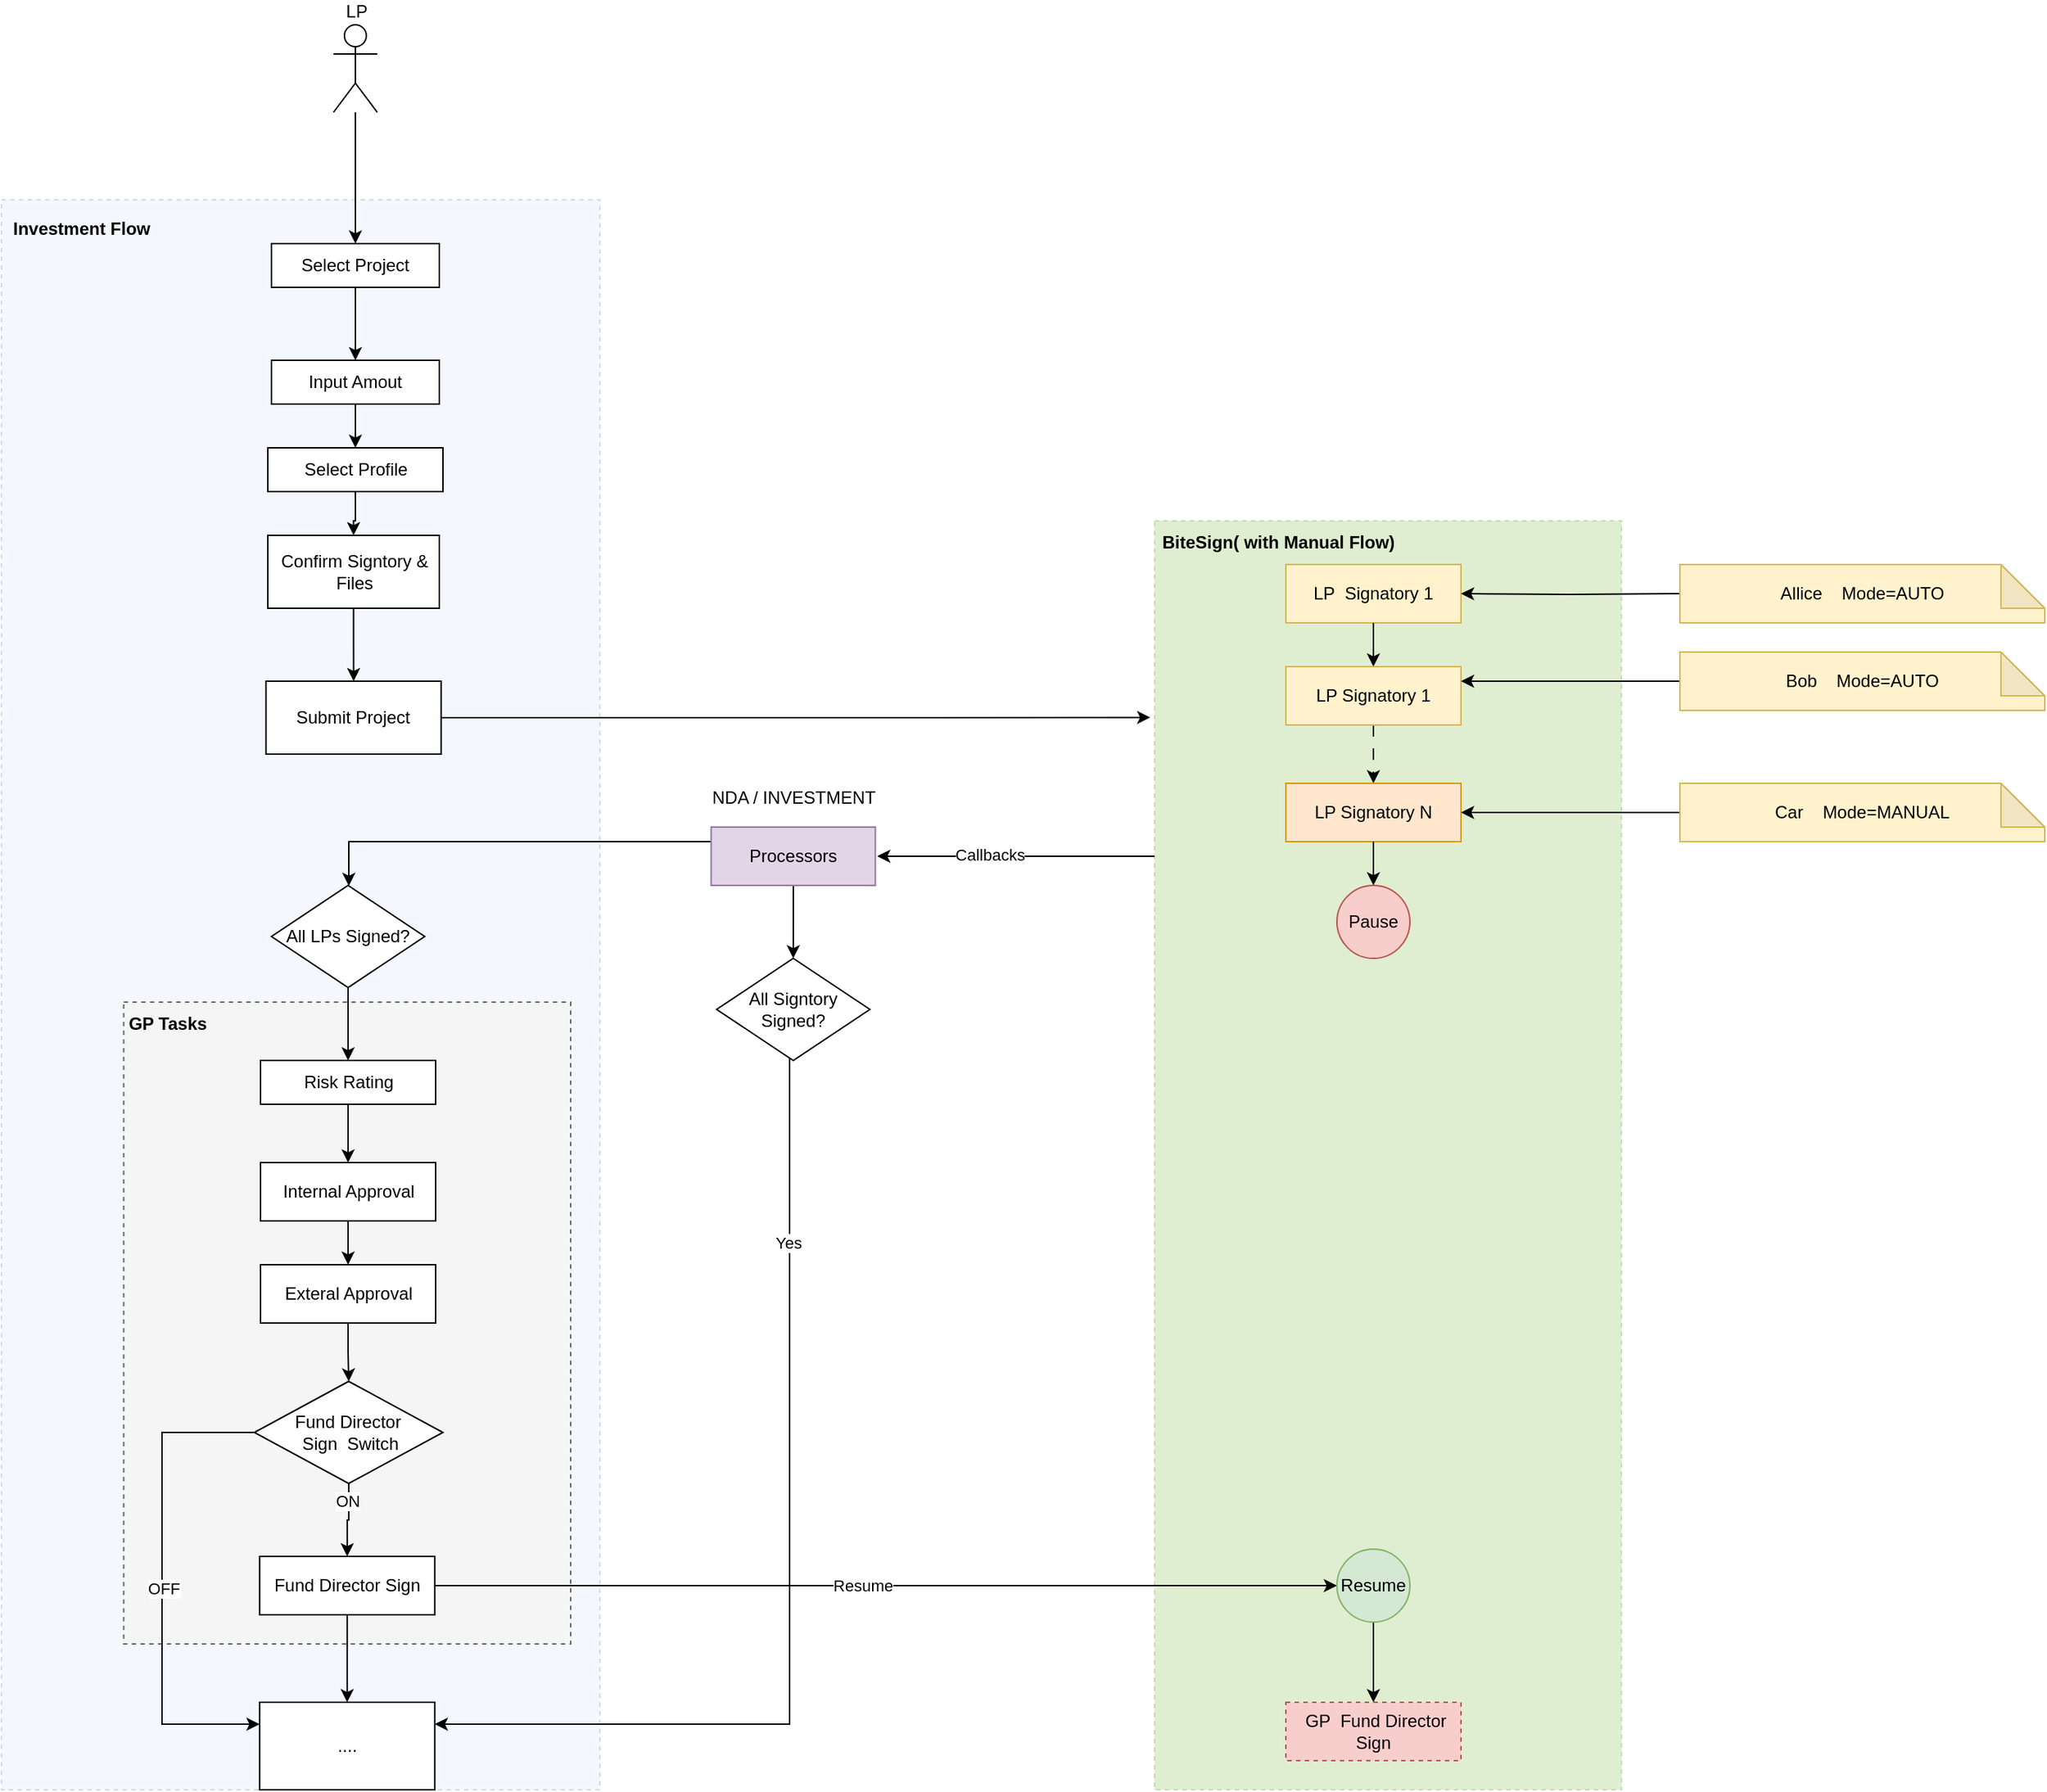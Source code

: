 <mxfile version="21.1.2" type="github">
  <diagram name="Page-1" id="3j_4Djr4VI8QAtpl-rAS">
    <mxGraphModel dx="2867" dy="1082" grid="1" gridSize="10" guides="1" tooltips="1" connect="1" arrows="1" fold="1" page="1" pageScale="1" pageWidth="850" pageHeight="1100" math="0" shadow="0">
      <root>
        <mxCell id="0" />
        <mxCell id="1" parent="0" />
        <mxCell id="GFIdRHL68V94x0YiN3ky-8" value="" style="rounded=0;whiteSpace=wrap;html=1;dashed=1;fillColor=#dae8fc;strokeColor=#6c8ebf;opacity=30;" vertex="1" parent="1">
          <mxGeometry x="-40" y="370" width="410" height="1090" as="geometry" />
        </mxCell>
        <mxCell id="GFIdRHL68V94x0YiN3ky-29" value="" style="rounded=0;whiteSpace=wrap;html=1;dashed=1;fillColor=#f5f5f5;fontColor=#333333;strokeColor=#666666;" vertex="1" parent="1">
          <mxGeometry x="43.75" y="920" width="306.25" height="440" as="geometry" />
        </mxCell>
        <mxCell id="GFIdRHL68V94x0YiN3ky-13" value="" style="edgeStyle=orthogonalEdgeStyle;rounded=0;orthogonalLoop=1;jettySize=auto;html=1;" edge="1" parent="1" source="GFIdRHL68V94x0YiN3ky-1" target="GFIdRHL68V94x0YiN3ky-12">
          <mxGeometry relative="1" as="geometry" />
        </mxCell>
        <mxCell id="GFIdRHL68V94x0YiN3ky-1" value="Input Amout" style="rounded=0;whiteSpace=wrap;html=1;" vertex="1" parent="1">
          <mxGeometry x="145" y="480" width="115" height="30" as="geometry" />
        </mxCell>
        <mxCell id="GFIdRHL68V94x0YiN3ky-4" value="" style="edgeStyle=orthogonalEdgeStyle;rounded=0;orthogonalLoop=1;jettySize=auto;html=1;" edge="1" parent="1" source="GFIdRHL68V94x0YiN3ky-2" target="GFIdRHL68V94x0YiN3ky-84">
          <mxGeometry relative="1" as="geometry">
            <mxPoint x="205" y="250" as="targetPoint" />
          </mxGeometry>
        </mxCell>
        <mxCell id="GFIdRHL68V94x0YiN3ky-2" value="LP" style="shape=umlActor;verticalLabelPosition=top;verticalAlign=bottom;html=1;outlineConnect=0;labelPosition=center;align=center;" vertex="1" parent="1">
          <mxGeometry x="187.5" y="250" width="30" height="60" as="geometry" />
        </mxCell>
        <mxCell id="GFIdRHL68V94x0YiN3ky-5" value="Investment Flow" style="text;html=1;strokeColor=none;fillColor=none;align=center;verticalAlign=middle;whiteSpace=wrap;rounded=0;fontStyle=1" vertex="1" parent="1">
          <mxGeometry x="-40" y="370" width="110" height="40" as="geometry" />
        </mxCell>
        <mxCell id="GFIdRHL68V94x0YiN3ky-15" value="" style="edgeStyle=orthogonalEdgeStyle;rounded=0;orthogonalLoop=1;jettySize=auto;html=1;" edge="1" parent="1" source="GFIdRHL68V94x0YiN3ky-12" target="GFIdRHL68V94x0YiN3ky-14">
          <mxGeometry relative="1" as="geometry" />
        </mxCell>
        <mxCell id="GFIdRHL68V94x0YiN3ky-12" value="Select Profile" style="rounded=0;whiteSpace=wrap;html=1;" vertex="1" parent="1">
          <mxGeometry x="142.5" y="540" width="120" height="30" as="geometry" />
        </mxCell>
        <mxCell id="GFIdRHL68V94x0YiN3ky-18" value="" style="edgeStyle=orthogonalEdgeStyle;rounded=0;orthogonalLoop=1;jettySize=auto;html=1;" edge="1" parent="1" source="GFIdRHL68V94x0YiN3ky-14" target="GFIdRHL68V94x0YiN3ky-16">
          <mxGeometry relative="1" as="geometry" />
        </mxCell>
        <mxCell id="GFIdRHL68V94x0YiN3ky-14" value="Confirm Signtory &amp;amp; Files" style="rounded=0;whiteSpace=wrap;html=1;" vertex="1" parent="1">
          <mxGeometry x="142.5" y="600" width="117.5" height="50" as="geometry" />
        </mxCell>
        <mxCell id="GFIdRHL68V94x0YiN3ky-108" style="edgeStyle=orthogonalEdgeStyle;rounded=0;orthogonalLoop=1;jettySize=auto;html=1;entryX=-0.009;entryY=0.155;entryDx=0;entryDy=0;entryPerimeter=0;" edge="1" parent="1" source="GFIdRHL68V94x0YiN3ky-16" target="GFIdRHL68V94x0YiN3ky-17">
          <mxGeometry relative="1" as="geometry" />
        </mxCell>
        <mxCell id="GFIdRHL68V94x0YiN3ky-16" value="Submit Project" style="rounded=0;whiteSpace=wrap;html=1;" vertex="1" parent="1">
          <mxGeometry x="141.25" y="700" width="120" height="50" as="geometry" />
        </mxCell>
        <mxCell id="GFIdRHL68V94x0YiN3ky-110" style="edgeStyle=orthogonalEdgeStyle;rounded=0;orthogonalLoop=1;jettySize=auto;html=1;" edge="1" parent="1" source="GFIdRHL68V94x0YiN3ky-17">
          <mxGeometry relative="1" as="geometry">
            <mxPoint x="560" y="820" as="targetPoint" />
            <Array as="points">
              <mxPoint x="680" y="820" />
              <mxPoint x="680" y="820" />
            </Array>
          </mxGeometry>
        </mxCell>
        <mxCell id="GFIdRHL68V94x0YiN3ky-111" value="Callbacks" style="edgeLabel;html=1;align=center;verticalAlign=middle;resizable=0;points=[];" vertex="1" connectable="0" parent="GFIdRHL68V94x0YiN3ky-110">
          <mxGeometry x="0.19" y="-1" relative="1" as="geometry">
            <mxPoint as="offset" />
          </mxGeometry>
        </mxCell>
        <mxCell id="GFIdRHL68V94x0YiN3ky-17" value="" style="rounded=0;whiteSpace=wrap;html=1;strokeColor=#2D7600;dashed=1;fillColor=#60a917;fontColor=#ffffff;opacity=20;" vertex="1" parent="1">
          <mxGeometry x="750" y="590" width="320" height="870" as="geometry" />
        </mxCell>
        <mxCell id="GFIdRHL68V94x0YiN3ky-19" value="BiteSign( with Manual Flow)" style="text;html=1;strokeColor=none;fillColor=none;align=center;verticalAlign=middle;whiteSpace=wrap;rounded=0;fontStyle=1" vertex="1" parent="1">
          <mxGeometry x="750" y="590" width="170" height="30" as="geometry" />
        </mxCell>
        <mxCell id="GFIdRHL68V94x0YiN3ky-52" value="" style="edgeStyle=orthogonalEdgeStyle;rounded=0;orthogonalLoop=1;jettySize=auto;html=1;dashed=1;dashPattern=8 8;" edge="1" parent="1" source="GFIdRHL68V94x0YiN3ky-60" target="GFIdRHL68V94x0YiN3ky-24">
          <mxGeometry relative="1" as="geometry">
            <Array as="points">
              <mxPoint x="900" y="740" />
              <mxPoint x="900" y="740" />
            </Array>
          </mxGeometry>
        </mxCell>
        <mxCell id="GFIdRHL68V94x0YiN3ky-23" value="LP&amp;nbsp; Signatory&amp;nbsp;1" style="rounded=0;whiteSpace=wrap;html=1;fillColor=#fff2cc;strokeColor=#d6b656;" vertex="1" parent="1">
          <mxGeometry x="840" y="620" width="120" height="40" as="geometry" />
        </mxCell>
        <mxCell id="GFIdRHL68V94x0YiN3ky-24" value="LP Signatory&amp;nbsp;N" style="rounded=0;whiteSpace=wrap;html=1;fillColor=#ffe6cc;strokeColor=#d79b00;" vertex="1" parent="1">
          <mxGeometry x="840" y="770" width="120" height="40" as="geometry" />
        </mxCell>
        <mxCell id="GFIdRHL68V94x0YiN3ky-31" value="" style="edgeStyle=orthogonalEdgeStyle;rounded=0;orthogonalLoop=1;jettySize=auto;html=1;" edge="1" parent="1" source="GFIdRHL68V94x0YiN3ky-25" target="GFIdRHL68V94x0YiN3ky-26">
          <mxGeometry relative="1" as="geometry" />
        </mxCell>
        <mxCell id="GFIdRHL68V94x0YiN3ky-25" value="Risk Rating" style="rounded=0;whiteSpace=wrap;html=1;" vertex="1" parent="1">
          <mxGeometry x="137.5" y="960" width="120" height="30" as="geometry" />
        </mxCell>
        <mxCell id="GFIdRHL68V94x0YiN3ky-32" value="" style="edgeStyle=orthogonalEdgeStyle;rounded=0;orthogonalLoop=1;jettySize=auto;html=1;" edge="1" parent="1" source="GFIdRHL68V94x0YiN3ky-26" target="GFIdRHL68V94x0YiN3ky-28">
          <mxGeometry relative="1" as="geometry" />
        </mxCell>
        <mxCell id="GFIdRHL68V94x0YiN3ky-26" value="Internal Approval" style="rounded=0;whiteSpace=wrap;html=1;" vertex="1" parent="1">
          <mxGeometry x="137.5" y="1030" width="120" height="40" as="geometry" />
        </mxCell>
        <mxCell id="GFIdRHL68V94x0YiN3ky-36" value="" style="edgeStyle=orthogonalEdgeStyle;rounded=0;orthogonalLoop=1;jettySize=auto;html=1;" edge="1" parent="1" source="GFIdRHL68V94x0YiN3ky-28" target="GFIdRHL68V94x0YiN3ky-34">
          <mxGeometry relative="1" as="geometry" />
        </mxCell>
        <mxCell id="GFIdRHL68V94x0YiN3ky-28" value="Exteral Approval" style="rounded=0;whiteSpace=wrap;html=1;" vertex="1" parent="1">
          <mxGeometry x="137.5" y="1100" width="120" height="40" as="geometry" />
        </mxCell>
        <mxCell id="GFIdRHL68V94x0YiN3ky-30" value="GP Tasks" style="text;html=1;strokeColor=none;fillColor=none;align=center;verticalAlign=middle;whiteSpace=wrap;rounded=0;fontStyle=1" vertex="1" parent="1">
          <mxGeometry x="43.75" y="920" width="60" height="30" as="geometry" />
        </mxCell>
        <mxCell id="GFIdRHL68V94x0YiN3ky-113" value="" style="edgeStyle=orthogonalEdgeStyle;rounded=0;orthogonalLoop=1;jettySize=auto;html=1;" edge="1" parent="1" source="GFIdRHL68V94x0YiN3ky-33" target="GFIdRHL68V94x0YiN3ky-37">
          <mxGeometry relative="1" as="geometry" />
        </mxCell>
        <mxCell id="GFIdRHL68V94x0YiN3ky-33" value="Fund Director Sign" style="rounded=0;whiteSpace=wrap;html=1;" vertex="1" parent="1">
          <mxGeometry x="136.87" y="1300" width="120" height="40" as="geometry" />
        </mxCell>
        <mxCell id="GFIdRHL68V94x0YiN3ky-35" value="" style="edgeStyle=orthogonalEdgeStyle;rounded=0;orthogonalLoop=1;jettySize=auto;html=1;" edge="1" parent="1" source="GFIdRHL68V94x0YiN3ky-34" target="GFIdRHL68V94x0YiN3ky-33">
          <mxGeometry relative="1" as="geometry" />
        </mxCell>
        <mxCell id="GFIdRHL68V94x0YiN3ky-66" value="ON" style="edgeLabel;html=1;align=center;verticalAlign=middle;resizable=0;points=[];" vertex="1" connectable="0" parent="GFIdRHL68V94x0YiN3ky-35">
          <mxGeometry x="-0.547" y="-1" relative="1" as="geometry">
            <mxPoint as="offset" />
          </mxGeometry>
        </mxCell>
        <mxCell id="GFIdRHL68V94x0YiN3ky-82" style="edgeStyle=orthogonalEdgeStyle;rounded=0;orthogonalLoop=1;jettySize=auto;html=1;entryX=0;entryY=0.25;entryDx=0;entryDy=0;" edge="1" parent="1" source="GFIdRHL68V94x0YiN3ky-34" target="GFIdRHL68V94x0YiN3ky-37">
          <mxGeometry relative="1" as="geometry">
            <Array as="points">
              <mxPoint x="70" y="1215" />
              <mxPoint x="70" y="1415" />
            </Array>
          </mxGeometry>
        </mxCell>
        <mxCell id="GFIdRHL68V94x0YiN3ky-98" value="OFF" style="edgeLabel;html=1;align=center;verticalAlign=middle;resizable=0;points=[];" vertex="1" connectable="0" parent="GFIdRHL68V94x0YiN3ky-82">
          <mxGeometry x="0.025" y="1" relative="1" as="geometry">
            <mxPoint y="1" as="offset" />
          </mxGeometry>
        </mxCell>
        <mxCell id="GFIdRHL68V94x0YiN3ky-34" value="Fund Director&lt;br&gt;&amp;nbsp;Sign&amp;nbsp; Switch" style="rhombus;whiteSpace=wrap;html=1;" vertex="1" parent="1">
          <mxGeometry x="133.25" y="1180" width="129.25" height="70" as="geometry" />
        </mxCell>
        <mxCell id="GFIdRHL68V94x0YiN3ky-37" value="...." style="rounded=0;whiteSpace=wrap;html=1;" vertex="1" parent="1">
          <mxGeometry x="136.87" y="1400" width="120" height="60" as="geometry" />
        </mxCell>
        <mxCell id="GFIdRHL68V94x0YiN3ky-46" value="&amp;nbsp;GP&amp;nbsp; Fund Director Sign" style="rounded=0;whiteSpace=wrap;html=1;fillColor=#f8cecc;strokeColor=#b85450;dashed=1;" vertex="1" parent="1">
          <mxGeometry x="840" y="1400" width="120" height="40" as="geometry" />
        </mxCell>
        <mxCell id="GFIdRHL68V94x0YiN3ky-73" value="" style="edgeStyle=orthogonalEdgeStyle;rounded=0;orthogonalLoop=1;jettySize=auto;html=1;" edge="1" parent="1" source="GFIdRHL68V94x0YiN3ky-56" target="GFIdRHL68V94x0YiN3ky-72">
          <mxGeometry relative="1" as="geometry">
            <Array as="points">
              <mxPoint x="198" y="810" />
            </Array>
          </mxGeometry>
        </mxCell>
        <mxCell id="GFIdRHL68V94x0YiN3ky-105" style="edgeStyle=orthogonalEdgeStyle;rounded=0;orthogonalLoop=1;jettySize=auto;html=1;entryX=0.5;entryY=0;entryDx=0;entryDy=0;" edge="1" parent="1" source="GFIdRHL68V94x0YiN3ky-56" target="GFIdRHL68V94x0YiN3ky-99">
          <mxGeometry relative="1" as="geometry" />
        </mxCell>
        <mxCell id="GFIdRHL68V94x0YiN3ky-56" value="Processors" style="rounded=0;whiteSpace=wrap;html=1;fillColor=#e1d5e7;strokeColor=#9673a6;" vertex="1" parent="1">
          <mxGeometry x="446.25" y="800" width="112.5" height="40" as="geometry" />
        </mxCell>
        <mxCell id="GFIdRHL68V94x0YiN3ky-61" value="" style="edgeStyle=orthogonalEdgeStyle;rounded=0;orthogonalLoop=1;jettySize=auto;html=1;" edge="1" parent="1" source="GFIdRHL68V94x0YiN3ky-23" target="GFIdRHL68V94x0YiN3ky-60">
          <mxGeometry relative="1" as="geometry">
            <mxPoint x="900" y="660" as="sourcePoint" />
            <mxPoint x="900" y="740" as="targetPoint" />
          </mxGeometry>
        </mxCell>
        <mxCell id="GFIdRHL68V94x0YiN3ky-60" value="LP Signatory&amp;nbsp;1" style="rounded=0;whiteSpace=wrap;html=1;fillColor=#fff2cc;strokeColor=#d6b656;" vertex="1" parent="1">
          <mxGeometry x="840" y="690" width="120" height="40" as="geometry" />
        </mxCell>
        <mxCell id="GFIdRHL68V94x0YiN3ky-62" value="" style="edgeStyle=orthogonalEdgeStyle;rounded=0;orthogonalLoop=1;jettySize=auto;html=1;" edge="1" parent="1" source="GFIdRHL68V94x0YiN3ky-24" target="GFIdRHL68V94x0YiN3ky-54">
          <mxGeometry relative="1" as="geometry">
            <mxPoint x="900" y="780" as="sourcePoint" />
            <mxPoint x="900" y="1290" as="targetPoint" />
          </mxGeometry>
        </mxCell>
        <mxCell id="GFIdRHL68V94x0YiN3ky-54" value="Pause" style="ellipse;whiteSpace=wrap;html=1;fillColor=#f8cecc;strokeColor=#b85450;" vertex="1" parent="1">
          <mxGeometry x="875" y="840" width="50" height="50" as="geometry" />
        </mxCell>
        <mxCell id="GFIdRHL68V94x0YiN3ky-78" style="edgeStyle=orthogonalEdgeStyle;rounded=0;orthogonalLoop=1;jettySize=auto;html=1;" edge="1" parent="1" source="GFIdRHL68V94x0YiN3ky-72" target="GFIdRHL68V94x0YiN3ky-25">
          <mxGeometry relative="1" as="geometry" />
        </mxCell>
        <mxCell id="GFIdRHL68V94x0YiN3ky-72" value="All LPs Signed?" style="rhombus;whiteSpace=wrap;html=1;" vertex="1" parent="1">
          <mxGeometry x="145" y="840" width="105" height="70" as="geometry" />
        </mxCell>
        <mxCell id="GFIdRHL68V94x0YiN3ky-90" style="edgeStyle=orthogonalEdgeStyle;rounded=0;orthogonalLoop=1;jettySize=auto;html=1;" edge="1" parent="1" source="GFIdRHL68V94x0YiN3ky-84" target="GFIdRHL68V94x0YiN3ky-1">
          <mxGeometry relative="1" as="geometry" />
        </mxCell>
        <mxCell id="GFIdRHL68V94x0YiN3ky-84" value="Select Project" style="rounded=0;whiteSpace=wrap;html=1;" vertex="1" parent="1">
          <mxGeometry x="145" y="400" width="115" height="30" as="geometry" />
        </mxCell>
        <mxCell id="GFIdRHL68V94x0YiN3ky-92" style="edgeStyle=orthogonalEdgeStyle;rounded=0;orthogonalLoop=1;jettySize=auto;html=1;" edge="1" parent="1" target="GFIdRHL68V94x0YiN3ky-23">
          <mxGeometry relative="1" as="geometry">
            <mxPoint x="1110" y="640" as="sourcePoint" />
          </mxGeometry>
        </mxCell>
        <mxCell id="GFIdRHL68V94x0YiN3ky-95" style="edgeStyle=orthogonalEdgeStyle;rounded=0;orthogonalLoop=1;jettySize=auto;html=1;entryX=1;entryY=0.25;entryDx=0;entryDy=0;" edge="1" parent="1" source="GFIdRHL68V94x0YiN3ky-94" target="GFIdRHL68V94x0YiN3ky-60">
          <mxGeometry relative="1" as="geometry" />
        </mxCell>
        <mxCell id="GFIdRHL68V94x0YiN3ky-94" value="Bob&amp;nbsp; &amp;nbsp; Mode=AUTO" style="shape=note;whiteSpace=wrap;html=1;backgroundOutline=1;darkOpacity=0.05;fillColor=#fff2cc;strokeColor=#d6b656;" vertex="1" parent="1">
          <mxGeometry x="1110" y="680" width="250" height="40" as="geometry" />
        </mxCell>
        <mxCell id="GFIdRHL68V94x0YiN3ky-101" style="edgeStyle=orthogonalEdgeStyle;rounded=0;orthogonalLoop=1;jettySize=auto;html=1;" edge="1" parent="1" source="GFIdRHL68V94x0YiN3ky-100" target="GFIdRHL68V94x0YiN3ky-24">
          <mxGeometry relative="1" as="geometry" />
        </mxCell>
        <mxCell id="GFIdRHL68V94x0YiN3ky-100" value="Car&amp;nbsp; &amp;nbsp; Mode=MANUAL" style="shape=note;whiteSpace=wrap;html=1;backgroundOutline=1;darkOpacity=0.05;fillColor=#fff2cc;strokeColor=#d6b656;" vertex="1" parent="1">
          <mxGeometry x="1110" y="770" width="250" height="40" as="geometry" />
        </mxCell>
        <mxCell id="GFIdRHL68V94x0YiN3ky-102" value="Allice&amp;nbsp; &amp;nbsp; Mode=AUTO" style="shape=note;whiteSpace=wrap;html=1;backgroundOutline=1;darkOpacity=0.05;fillColor=#fff2cc;strokeColor=#d6b656;" vertex="1" parent="1">
          <mxGeometry x="1110" y="620" width="250" height="40" as="geometry" />
        </mxCell>
        <mxCell id="GFIdRHL68V94x0YiN3ky-106" style="edgeStyle=orthogonalEdgeStyle;rounded=0;orthogonalLoop=1;jettySize=auto;html=1;entryX=1;entryY=0.25;entryDx=0;entryDy=0;" edge="1" parent="1" source="GFIdRHL68V94x0YiN3ky-99" target="GFIdRHL68V94x0YiN3ky-37">
          <mxGeometry relative="1" as="geometry">
            <Array as="points">
              <mxPoint x="500" y="1415" />
            </Array>
          </mxGeometry>
        </mxCell>
        <mxCell id="GFIdRHL68V94x0YiN3ky-107" value="Yes" style="edgeLabel;html=1;align=center;verticalAlign=middle;resizable=0;points=[];" vertex="1" connectable="0" parent="GFIdRHL68V94x0YiN3ky-106">
          <mxGeometry x="-0.638" y="-1" relative="1" as="geometry">
            <mxPoint as="offset" />
          </mxGeometry>
        </mxCell>
        <mxCell id="GFIdRHL68V94x0YiN3ky-99" value="All Signtory Signed?" style="rhombus;whiteSpace=wrap;html=1;" vertex="1" parent="1">
          <mxGeometry x="450" y="890" width="105" height="70" as="geometry" />
        </mxCell>
        <mxCell id="GFIdRHL68V94x0YiN3ky-114" value="NDA / INVESTMENT" style="text;html=1;strokeColor=none;fillColor=none;align=center;verticalAlign=middle;whiteSpace=wrap;rounded=0;" vertex="1" parent="1">
          <mxGeometry x="412.5" y="770" width="180" height="20" as="geometry" />
        </mxCell>
        <mxCell id="GFIdRHL68V94x0YiN3ky-117" value="" style="edgeStyle=orthogonalEdgeStyle;rounded=0;orthogonalLoop=1;jettySize=auto;html=1;" edge="1" parent="1" source="GFIdRHL68V94x0YiN3ky-33" target="GFIdRHL68V94x0YiN3ky-115">
          <mxGeometry relative="1" as="geometry">
            <mxPoint x="257" y="1320" as="sourcePoint" />
            <mxPoint x="900" y="890" as="targetPoint" />
            <Array as="points">
              <mxPoint x="925" y="1320" />
            </Array>
          </mxGeometry>
        </mxCell>
        <mxCell id="GFIdRHL68V94x0YiN3ky-118" value="Resume" style="edgeLabel;html=1;align=center;verticalAlign=middle;resizable=0;points=[];" vertex="1" connectable="0" parent="GFIdRHL68V94x0YiN3ky-117">
          <mxGeometry x="-0.247" y="3" relative="1" as="geometry">
            <mxPoint x="60" y="3" as="offset" />
          </mxGeometry>
        </mxCell>
        <mxCell id="GFIdRHL68V94x0YiN3ky-119" value="" style="edgeStyle=orthogonalEdgeStyle;rounded=0;orthogonalLoop=1;jettySize=auto;html=1;" edge="1" parent="1" source="GFIdRHL68V94x0YiN3ky-115" target="GFIdRHL68V94x0YiN3ky-46">
          <mxGeometry relative="1" as="geometry" />
        </mxCell>
        <mxCell id="GFIdRHL68V94x0YiN3ky-115" value="Resume" style="ellipse;whiteSpace=wrap;html=1;fillColor=#d5e8d4;strokeColor=#82b366;" vertex="1" parent="1">
          <mxGeometry x="875" y="1295" width="50" height="50" as="geometry" />
        </mxCell>
      </root>
    </mxGraphModel>
  </diagram>
</mxfile>
